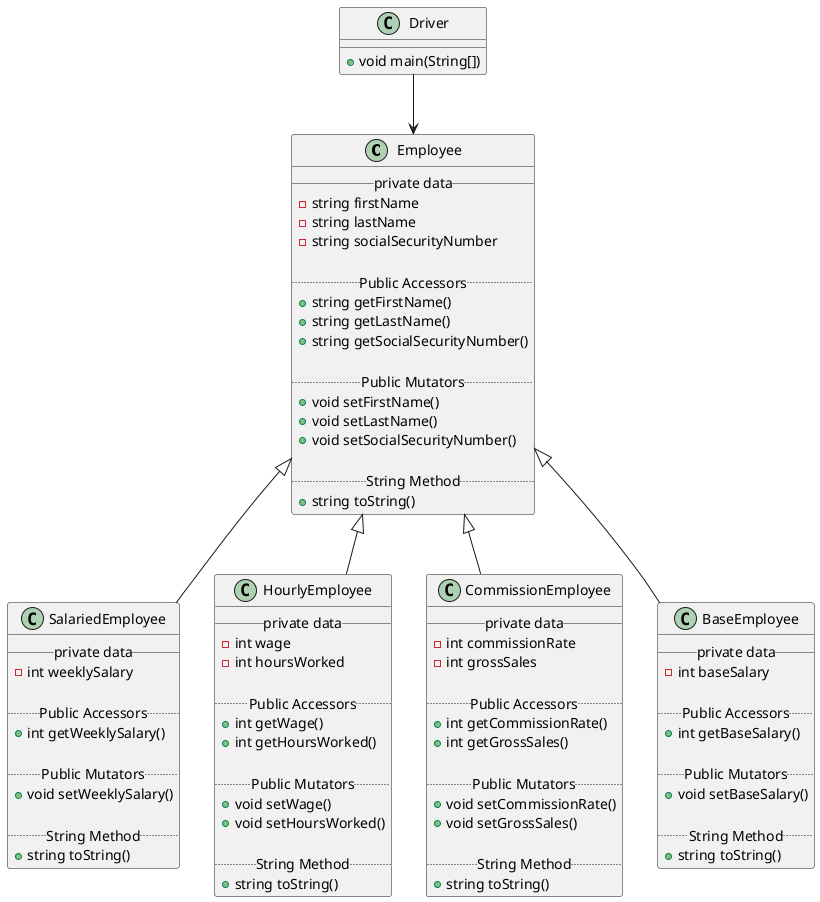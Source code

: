 @startuml
'https://plantuml.com/class-diagram

class Employee {
    __ private data__
    - string firstName
    - string lastName
    - string socialSecurityNumber

    ..Public Accessors..
    + string getFirstName()
    + string getLastName()
    + string getSocialSecurityNumber()

    ..Public Mutators..
    + void setFirstName()
    + void setLastName()
    + void setSocialSecurityNumber()

    ..String Method..
    + string toString()
}

class SalariedEmployee extends Employee {
    __private data__
    - int weeklySalary

    ..Public Accessors..
    + int getWeeklySalary()

    ..Public Mutators..
    + void setWeeklySalary()

    ..String Method..
    + string toString()
}

class HourlyEmployee extends Employee {
    __private data__
    - int wage
    - int hoursWorked

    ..Public Accessors..
    + int getWage()
    + int getHoursWorked()

    ..Public Mutators..
    + void setWage()
    + void setHoursWorked()

    ..String Method..
    + string toString()
}

class CommissionEmployee extends Employee {
    __private data__
    - int commissionRate
    - int grossSales

    ..Public Accessors..
    + int getCommissionRate()
    + int getGrossSales()

    ..Public Mutators..
    + void setCommissionRate()
    + void setGrossSales()

    ..String Method..
    + string toString()
}

class BaseEmployee extends Employee {
    __private data__
    - int baseSalary

    ..Public Accessors..
    + int getBaseSalary()

    ..Public Mutators..
    + void setBaseSalary()

    ..String Method..
    + string toString()
}

class Driver {
    + void main(String[])
}

Driver --> Employee

@enduml